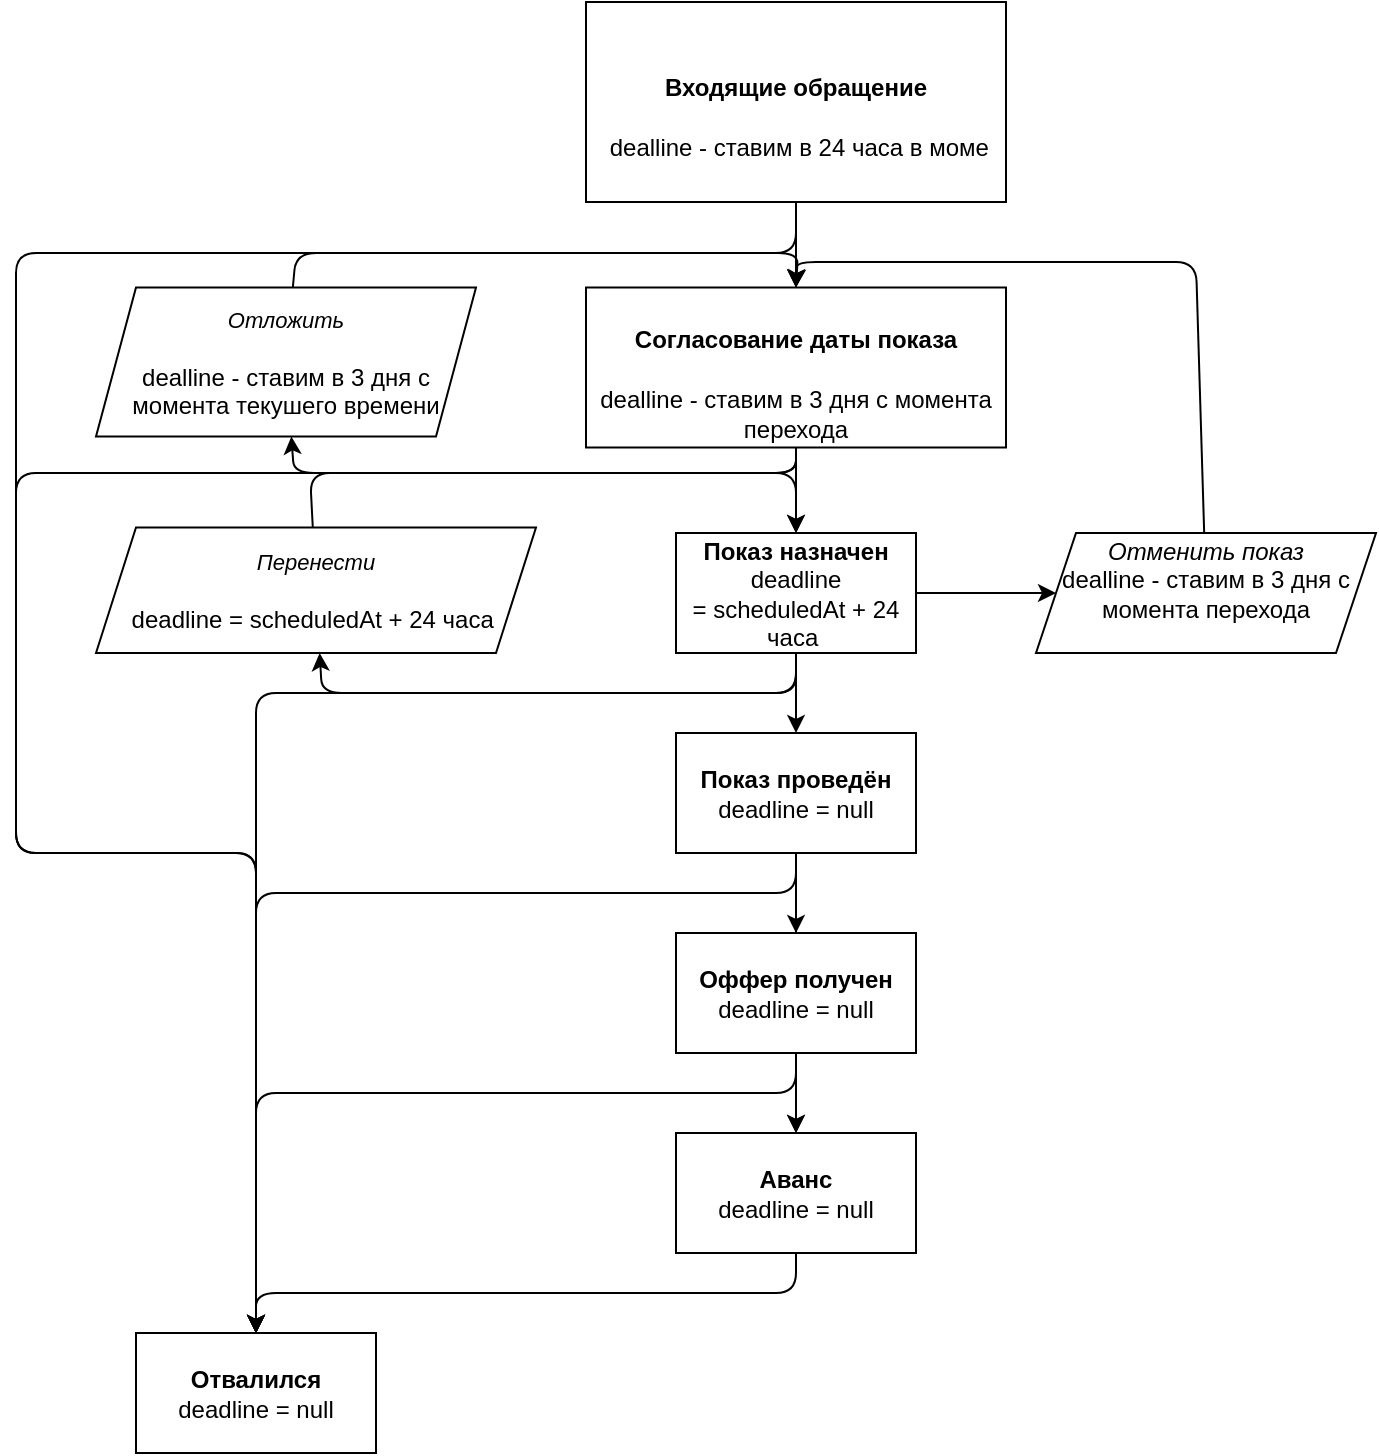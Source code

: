 <mxfile version="14.8.2" type="github">
  <diagram id="Q_xmtvUPQ6Yv9zy_9RRj" name="Page-1">
    <mxGraphModel dx="571" dy="319" grid="1" gridSize="10" guides="1" tooltips="1" connect="1" arrows="1" fold="1" page="1" pageScale="1" pageWidth="850" pageHeight="1100" math="0" shadow="0">
      <root>
        <mxCell id="0" />
        <mxCell id="1" parent="0" />
        <mxCell id="04Uxs3DeIcLFDnEtFiIm-1" value="&lt;h4&gt;Входящие обращение&lt;/h4&gt;&amp;nbsp;dealline - ставим в 24 часа в моме" style="rounded=0;whiteSpace=wrap;html=1;" parent="1" vertex="1">
          <mxGeometry x="365" y="120" width="210" height="100" as="geometry" />
        </mxCell>
        <mxCell id="04Uxs3DeIcLFDnEtFiIm-2" value="&lt;h4&gt;Согласование даты показа&lt;/h4&gt;&lt;span style=&quot;text-align: left&quot;&gt;dealline&amp;nbsp;- ставим в 3 дня с момента перехода&lt;/span&gt;" style="rounded=0;whiteSpace=wrap;html=1;" parent="1" vertex="1">
          <mxGeometry x="365" y="262.75" width="210" height="80" as="geometry" />
        </mxCell>
        <mxCell id="04Uxs3DeIcLFDnEtFiIm-6" value="" style="endArrow=classic;html=1;exitX=0.5;exitY=1;exitDx=0;exitDy=0;entryX=0.5;entryY=0;entryDx=0;entryDy=0;" parent="1" source="04Uxs3DeIcLFDnEtFiIm-1" target="04Uxs3DeIcLFDnEtFiIm-2" edge="1">
          <mxGeometry width="50" height="50" relative="1" as="geometry">
            <mxPoint x="270" y="295.5" as="sourcePoint" />
            <mxPoint x="490" y="245.5" as="targetPoint" />
          </mxGeometry>
        </mxCell>
        <mxCell id="04Uxs3DeIcLFDnEtFiIm-7" value="&lt;b&gt;Показ назначен&lt;br&gt;&lt;/b&gt;&lt;span style=&quot;text-align: left&quot;&gt;deadline =&amp;nbsp;&lt;/span&gt;&lt;span style=&quot;text-align: left&quot;&gt;scheduledAt + 24 часа&amp;nbsp;&lt;/span&gt;&lt;b&gt;&lt;br&gt;&lt;/b&gt;" style="rounded=0;whiteSpace=wrap;html=1;" parent="1" vertex="1">
          <mxGeometry x="410" y="385.5" width="120" height="60" as="geometry" />
        </mxCell>
        <mxCell id="04Uxs3DeIcLFDnEtFiIm-8" value="" style="endArrow=classic;html=1;entryX=0.5;entryY=0;entryDx=0;entryDy=0;" parent="1" target="04Uxs3DeIcLFDnEtFiIm-7" edge="1" source="04Uxs3DeIcLFDnEtFiIm-2">
          <mxGeometry width="50" height="50" relative="1" as="geometry">
            <mxPoint x="470" y="345.5" as="sourcePoint" />
            <mxPoint x="320" y="345.5" as="targetPoint" />
          </mxGeometry>
        </mxCell>
        <mxCell id="04Uxs3DeIcLFDnEtFiIm-43" style="edgeStyle=orthogonalEdgeStyle;rounded=0;orthogonalLoop=1;jettySize=auto;html=1;" parent="1" source="04Uxs3DeIcLFDnEtFiIm-13" target="04Uxs3DeIcLFDnEtFiIm-17" edge="1">
          <mxGeometry relative="1" as="geometry" />
        </mxCell>
        <mxCell id="04Uxs3DeIcLFDnEtFiIm-13" value="&lt;b&gt;Показ проведён&lt;/b&gt;&lt;br&gt;&lt;span style=&quot;text-align: left&quot;&gt;deadline&lt;/span&gt;&lt;span style=&quot;text-align: left&quot;&gt;&amp;nbsp;= null&lt;/span&gt;" style="rounded=0;whiteSpace=wrap;html=1;" parent="1" vertex="1">
          <mxGeometry x="410" y="485.5" width="120" height="60" as="geometry" />
        </mxCell>
        <mxCell id="04Uxs3DeIcLFDnEtFiIm-14" value="" style="endArrow=classic;html=1;exitX=0.5;exitY=1;exitDx=0;exitDy=0;entryX=0.5;entryY=0;entryDx=0;entryDy=0;" parent="1" target="04Uxs3DeIcLFDnEtFiIm-13" edge="1">
          <mxGeometry width="50" height="50" relative="1" as="geometry">
            <mxPoint x="470" y="445.5" as="sourcePoint" />
            <mxPoint x="320" y="445.5" as="targetPoint" />
          </mxGeometry>
        </mxCell>
        <mxCell id="04Uxs3DeIcLFDnEtFiIm-15" value="&lt;b&gt;Оффер получен&lt;br&gt;&lt;/b&gt;&lt;span style=&quot;text-align: left&quot;&gt;deadline&lt;/span&gt;&lt;span style=&quot;text-align: left&quot;&gt;&amp;nbsp;= null&lt;/span&gt;&lt;span style=&quot;color: rgba(0 , 0 , 0 , 0) ; font-family: monospace ; font-size: 0px&quot;&gt;%3CmxGraphModel%3E%3Croot%3E%3CmxCell%20id%3D%220%22%2F%3E%3CmxCell%20id%3D%221%22%20parent%3D%220%22%2F%3E%3CmxCell%20id%3D%222%22%20value%3D%22%26lt%3Bbr%26gt%3Bdeadline%26lt%3Bspan%26gt%3B%26amp%3Bnbsp%3B%3D%20null%26lt%3B%2Fspan%26gt%3B%22%20style%3D%22text%3Bhtml%3D1%3BstrokeColor%3Dnone%3BfillColor%3Dnone%3Bspacing%3D5%3BspacingTop%3D-20%3BwhiteSpace%3Dwrap%3Boverflow%3Dhidden%3Brounded%3D0%3B%22%20vertex%3D%221%22%20parent%3D%221%22%3E%3CmxGeometry%20x%3D%22490%22%20y%3D%22451%22%20width%3D%22270%22%20height%3D%2249%22%20as%3D%22geometry%22%2F%3E%3C%2FmxCell%3E%3C%2Froot%3E%3C%2FmxGraphModel%3E&lt;/span&gt;&lt;span style=&quot;color: rgba(0 , 0 , 0 , 0) ; font-family: monospace ; font-size: 0px&quot;&gt;%3CmxGraphModel%3E%3Croot%3E%3CmxCell%20id%3D%220%22%2F%3E%3CmxCell%20id%3D%221%22%20parent%3D%220%22%2F%3E%3CmxCell%20id%3D%222%22%20value%3D%22%26lt%3Bbr%26gt%3Bdeadline%26lt%3Bspan%26gt%3B%26amp%3Bnbsp%3B%3D%20null%26lt%3B%2Fspan%26gt%3B%22%20style%3D%22text%3Bhtml%3D1%3BstrokeColor%3Dnone%3BfillColor%3Dnone%3Bspacing%3D5%3BspacingTop%3D-20%3BwhiteSpace%3Dwrap%3Boverflow%3Dhidden%3Brounded%3D0%3B%22%20vertex%3D%221%22%20parent%3D%221%22%3E%3CmxGeometry%20x%3D%22490%22%20y%3D%22451%22%20width%3D%22270%22%20height%3D%2249%22%20as%3D%22geometry%22%2F%3E%3C%2FmxCell%3E%3C%2Froot%3E%3C%2FmxGraphModel%3E&lt;/span&gt;&lt;b&gt;&lt;br&gt;&lt;/b&gt;" style="rounded=0;whiteSpace=wrap;html=1;" parent="1" vertex="1">
          <mxGeometry x="410" y="585.5" width="120" height="60" as="geometry" />
        </mxCell>
        <mxCell id="04Uxs3DeIcLFDnEtFiIm-16" value="" style="endArrow=classic;html=1;exitX=0.5;exitY=1;exitDx=0;exitDy=0;entryX=0.5;entryY=0;entryDx=0;entryDy=0;" parent="1" target="04Uxs3DeIcLFDnEtFiIm-15" edge="1">
          <mxGeometry width="50" height="50" relative="1" as="geometry">
            <mxPoint x="470" y="545.5" as="sourcePoint" />
            <mxPoint x="320" y="545.5" as="targetPoint" />
          </mxGeometry>
        </mxCell>
        <mxCell id="04Uxs3DeIcLFDnEtFiIm-17" value="&lt;b&gt;Аванс&lt;/b&gt;&lt;br style=&quot;text-align: left&quot;&gt;&lt;span style=&quot;text-align: left&quot;&gt;deadline&lt;/span&gt;&lt;span style=&quot;text-align: left&quot;&gt;&amp;nbsp;= null&lt;/span&gt;&lt;b&gt;&lt;br&gt;&lt;/b&gt;" style="rounded=0;whiteSpace=wrap;html=1;" parent="1" vertex="1">
          <mxGeometry x="410" y="685.5" width="120" height="60" as="geometry" />
        </mxCell>
        <mxCell id="04Uxs3DeIcLFDnEtFiIm-18" value="" style="endArrow=classic;html=1;exitX=0.5;exitY=1;exitDx=0;exitDy=0;entryX=0.5;entryY=0;entryDx=0;entryDy=0;" parent="1" target="04Uxs3DeIcLFDnEtFiIm-17" edge="1">
          <mxGeometry width="50" height="50" relative="1" as="geometry">
            <mxPoint x="470" y="645.5" as="sourcePoint" />
            <mxPoint x="320" y="645.5" as="targetPoint" />
          </mxGeometry>
        </mxCell>
        <mxCell id="04Uxs3DeIcLFDnEtFiIm-19" value="&lt;b&gt;Отвалился&lt;/b&gt;&lt;br&gt;&lt;span style=&quot;text-align: left&quot;&gt;deadline&amp;nbsp;= null&lt;/span&gt;" style="rounded=0;whiteSpace=wrap;html=1;" parent="1" vertex="1">
          <mxGeometry x="140" y="785.5" width="120" height="60" as="geometry" />
        </mxCell>
        <mxCell id="04Uxs3DeIcLFDnEtFiIm-20" value="" style="endArrow=classic;html=1;exitX=0.5;exitY=1;exitDx=0;exitDy=0;entryX=0.5;entryY=0;entryDx=0;entryDy=0;" parent="1" target="04Uxs3DeIcLFDnEtFiIm-19" edge="1">
          <mxGeometry width="50" height="50" relative="1" as="geometry">
            <mxPoint x="470" y="745.5" as="sourcePoint" />
            <mxPoint x="320" y="745.5" as="targetPoint" />
            <Array as="points">
              <mxPoint x="470" y="765.5" />
              <mxPoint x="200" y="765.5" />
            </Array>
          </mxGeometry>
        </mxCell>
        <mxCell id="04Uxs3DeIcLFDnEtFiIm-26" value="&lt;p&gt;&lt;br&gt;&lt;/p&gt;" style="text;html=1;strokeColor=none;fillColor=none;spacing=5;spacingTop=-20;whiteSpace=wrap;overflow=hidden;rounded=0;" parent="1" vertex="1">
          <mxGeometry x="570" y="291" width="190" height="49" as="geometry" />
        </mxCell>
        <mxCell id="04Uxs3DeIcLFDnEtFiIm-38" value="" style="endArrow=classic;html=1;exitX=0.5;exitY=1;exitDx=0;exitDy=0;" parent="1" source="04Uxs3DeIcLFDnEtFiIm-15" edge="1">
          <mxGeometry width="50" height="50" relative="1" as="geometry">
            <mxPoint x="200" y="645.5" as="sourcePoint" />
            <mxPoint x="200" y="785.5" as="targetPoint" />
            <Array as="points">
              <mxPoint x="470" y="665.5" />
              <mxPoint x="200" y="665.5" />
            </Array>
          </mxGeometry>
        </mxCell>
        <mxCell id="04Uxs3DeIcLFDnEtFiIm-39" value="" style="endArrow=classic;html=1;" parent="1" edge="1">
          <mxGeometry width="50" height="50" relative="1" as="geometry">
            <mxPoint x="470" y="545.5" as="sourcePoint" />
            <mxPoint x="200" y="785.5" as="targetPoint" />
            <Array as="points">
              <mxPoint x="470" y="565.5" />
              <mxPoint x="200" y="565.5" />
            </Array>
          </mxGeometry>
        </mxCell>
        <mxCell id="04Uxs3DeIcLFDnEtFiIm-40" value="" style="endArrow=classic;html=1;" parent="1" edge="1">
          <mxGeometry width="50" height="50" relative="1" as="geometry">
            <mxPoint x="470" y="445.5" as="sourcePoint" />
            <mxPoint x="200" y="785.5" as="targetPoint" />
            <Array as="points">
              <mxPoint x="470" y="465.5" />
              <mxPoint x="200" y="465.5" />
            </Array>
          </mxGeometry>
        </mxCell>
        <mxCell id="04Uxs3DeIcLFDnEtFiIm-41" value="" style="endArrow=classic;html=1;entryX=0.5;entryY=0;entryDx=0;entryDy=0;exitX=0.5;exitY=1;exitDx=0;exitDy=0;" parent="1" source="04Uxs3DeIcLFDnEtFiIm-2" target="04Uxs3DeIcLFDnEtFiIm-19" edge="1">
          <mxGeometry width="50" height="50" relative="1" as="geometry">
            <mxPoint x="420" y="445.5" as="sourcePoint" />
            <mxPoint x="150" y="785.5" as="targetPoint" />
            <Array as="points">
              <mxPoint x="470" y="355.5" />
              <mxPoint x="80" y="355.5" />
              <mxPoint x="80" y="545.5" />
              <mxPoint x="200" y="545.5" />
            </Array>
          </mxGeometry>
        </mxCell>
        <mxCell id="04Uxs3DeIcLFDnEtFiIm-44" value="" style="endArrow=classic;html=1;entryX=0.5;entryY=0;entryDx=0;entryDy=0;exitX=0.5;exitY=1;exitDx=0;exitDy=0;" parent="1" edge="1" source="04Uxs3DeIcLFDnEtFiIm-1">
          <mxGeometry width="50" height="50" relative="1" as="geometry">
            <mxPoint x="470" y="245.5" as="sourcePoint" />
            <mxPoint x="200" y="785.5" as="targetPoint" />
            <Array as="points">
              <mxPoint x="470" y="245.5" />
              <mxPoint x="80" y="245.5" />
              <mxPoint x="80" y="545.5" />
              <mxPoint x="200" y="545.5" />
            </Array>
          </mxGeometry>
        </mxCell>
        <mxCell id="T-LhHKoDIlnkGS5jSO6F-3" value="" style="endArrow=classic;html=1;" edge="1" parent="1" source="04Uxs3DeIcLFDnEtFiIm-2" target="T-LhHKoDIlnkGS5jSO6F-14">
          <mxGeometry width="50" height="50" relative="1" as="geometry">
            <mxPoint x="470" y="345.5" as="sourcePoint" />
            <mxPoint x="210" y="346" as="targetPoint" />
            <Array as="points">
              <mxPoint x="470" y="355.5" />
              <mxPoint x="219" y="355.5" />
            </Array>
          </mxGeometry>
        </mxCell>
        <mxCell id="T-LhHKoDIlnkGS5jSO6F-5" value="" style="endArrow=classic;html=1;entryX=0.5;entryY=0;entryDx=0;entryDy=0;" edge="1" parent="1" source="T-LhHKoDIlnkGS5jSO6F-14" target="04Uxs3DeIcLFDnEtFiIm-2">
          <mxGeometry width="50" height="50" relative="1" as="geometry">
            <mxPoint x="220" y="265.5" as="sourcePoint" />
            <mxPoint x="471.25" y="272.98" as="targetPoint" />
            <Array as="points">
              <mxPoint x="220" y="245.5" />
              <mxPoint x="471" y="245.5" />
            </Array>
          </mxGeometry>
        </mxCell>
        <mxCell id="T-LhHKoDIlnkGS5jSO6F-7" value="" style="endArrow=classic;html=1;" edge="1" parent="1" target="T-LhHKoDIlnkGS5jSO6F-16">
          <mxGeometry width="50" height="50" relative="1" as="geometry">
            <mxPoint x="470" y="448.5" as="sourcePoint" />
            <mxPoint x="233.0" y="453.02" as="targetPoint" />
            <Array as="points">
              <mxPoint x="470" y="465.5" />
              <mxPoint x="233" y="465.5" />
            </Array>
          </mxGeometry>
        </mxCell>
        <mxCell id="T-LhHKoDIlnkGS5jSO6F-8" value="" style="endArrow=classic;html=1;" edge="1" parent="1" source="T-LhHKoDIlnkGS5jSO6F-16">
          <mxGeometry width="50" height="50" relative="1" as="geometry">
            <mxPoint x="227.2" y="379.24" as="sourcePoint" />
            <mxPoint x="470" y="385.5" as="targetPoint" />
            <Array as="points">
              <mxPoint x="227" y="355.5" />
              <mxPoint x="470" y="355.5" />
            </Array>
          </mxGeometry>
        </mxCell>
        <mxCell id="T-LhHKoDIlnkGS5jSO6F-14" value="&lt;span style=&quot;font-size: 11px ; background-color: rgb(255 , 255 , 255)&quot;&gt;&lt;i&gt;Отложить&lt;/i&gt;&lt;br&gt;&lt;/span&gt;&lt;br style=&quot;text-align: left&quot;&gt;&lt;span style=&quot;text-align: left&quot;&gt;dealline&amp;nbsp;&lt;/span&gt;&lt;span style=&quot;text-align: left&quot;&gt;- ставим в 3 дня с момента текушего времени&lt;/span&gt;" style="shape=parallelogram;perimeter=parallelogramPerimeter;whiteSpace=wrap;html=1;fixedSize=1;" vertex="1" parent="1">
          <mxGeometry x="120" y="262.75" width="190" height="74.5" as="geometry" />
        </mxCell>
        <mxCell id="T-LhHKoDIlnkGS5jSO6F-16" value="&lt;span style=&quot;font-size: 11px ; background-color: rgb(255 , 255 , 255)&quot;&gt;&lt;i&gt;Перенести&lt;/i&gt;&lt;/span&gt;&lt;span style=&quot;font-size: 11px ; background-color: rgb(255 , 255 , 255)&quot;&gt;&lt;br&gt;&lt;/span&gt;&lt;br style=&quot;text-align: left&quot;&gt;&lt;span style=&quot;text-align: left&quot;&gt;deadline =&amp;nbsp;&lt;/span&gt;&lt;span style=&quot;text-align: left&quot;&gt;scheduledAt + 24 часа&amp;nbsp;&lt;/span&gt;" style="shape=parallelogram;perimeter=parallelogramPerimeter;whiteSpace=wrap;html=1;fixedSize=1;" vertex="1" parent="1">
          <mxGeometry x="120" y="382.75" width="220" height="62.75" as="geometry" />
        </mxCell>
        <mxCell id="T-LhHKoDIlnkGS5jSO6F-17" value="&lt;i&gt;Отменить показ&lt;/i&gt;&lt;br&gt;&lt;span style=&quot;text-align: left&quot;&gt;dealline&amp;nbsp;- ставим в 3 дня с момента перехода&lt;/span&gt;&lt;i&gt;&lt;br&gt;&lt;br&gt;&lt;/i&gt;" style="shape=parallelogram;perimeter=parallelogramPerimeter;whiteSpace=wrap;html=1;fixedSize=1;" vertex="1" parent="1">
          <mxGeometry x="590" y="385.5" width="170" height="60" as="geometry" />
        </mxCell>
        <mxCell id="T-LhHKoDIlnkGS5jSO6F-18" value="" style="endArrow=classic;html=1;" edge="1" parent="1" source="04Uxs3DeIcLFDnEtFiIm-7" target="T-LhHKoDIlnkGS5jSO6F-17">
          <mxGeometry width="50" height="50" relative="1" as="geometry">
            <mxPoint x="470" y="446" as="sourcePoint" />
            <mxPoint x="630" y="470" as="targetPoint" />
          </mxGeometry>
        </mxCell>
        <mxCell id="T-LhHKoDIlnkGS5jSO6F-19" value="" style="endArrow=classic;html=1;entryX=0.5;entryY=0;entryDx=0;entryDy=0;" edge="1" parent="1" source="T-LhHKoDIlnkGS5jSO6F-17" target="04Uxs3DeIcLFDnEtFiIm-2">
          <mxGeometry width="50" height="50" relative="1" as="geometry">
            <mxPoint x="590" y="370" as="sourcePoint" />
            <mxPoint x="660" y="210" as="targetPoint" />
            <Array as="points">
              <mxPoint x="670" y="250" />
              <mxPoint x="470" y="250" />
            </Array>
          </mxGeometry>
        </mxCell>
      </root>
    </mxGraphModel>
  </diagram>
</mxfile>
